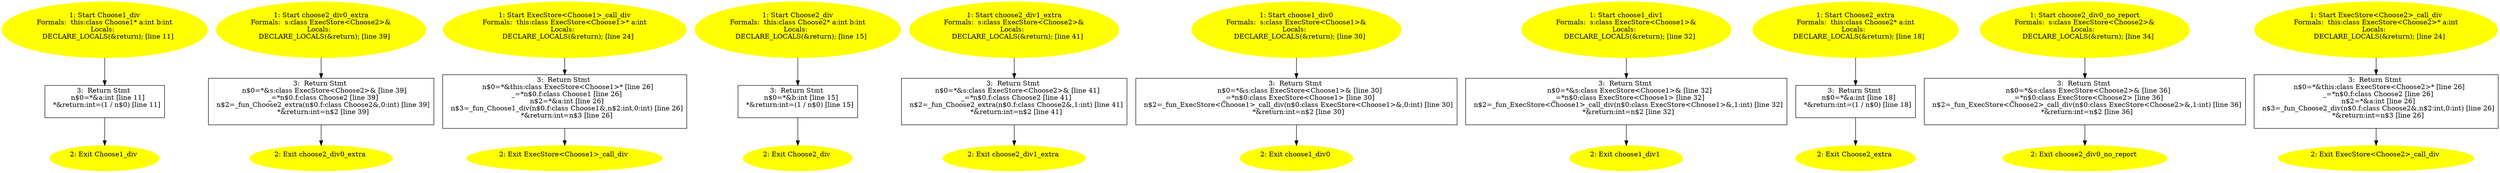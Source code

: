 /* @generated */
digraph iCFG {
"Choose1_div(_ZN7Choose13divEii).f22f2a350e96f632ebb72f7d56221ca0_3" [label="3:  Return Stmt \n   n$0=*&a:int [line 11]\n  *&return:int=(1 / n$0) [line 11]\n " shape="box"]
	

	 "Choose1_div(_ZN7Choose13divEii).f22f2a350e96f632ebb72f7d56221ca0_3" -> "Choose1_div(_ZN7Choose13divEii).f22f2a350e96f632ebb72f7d56221ca0_2" ;
"Choose1_div(_ZN7Choose13divEii).f22f2a350e96f632ebb72f7d56221ca0_2" [label="2: Exit Choose1_div \n  " color=yellow style=filled]
	

"Choose1_div(_ZN7Choose13divEii).f22f2a350e96f632ebb72f7d56221ca0_1" [label="1: Start Choose1_div\nFormals:  this:class Choose1* a:int b:int\nLocals:  \n   DECLARE_LOCALS(&return); [line 11]\n " color=yellow style=filled]
	

	 "Choose1_div(_ZN7Choose13divEii).f22f2a350e96f632ebb72f7d56221ca0_1" -> "Choose1_div(_ZN7Choose13divEii).f22f2a350e96f632ebb72f7d56221ca0_3" ;
"choose2_div0_extra{d41d8cd98f00b204e9800998ecf8427e_Z18choose2_div0_extraR9ExecStoreI7Choose2E}.721593cbc024965ab3b0548e4965736e_3" [label="3:  Return Stmt \n   n$0=*&s:class ExecStore<Choose2>& [line 39]\n  _=*n$0.f:class Choose2 [line 39]\n  n$2=_fun_Choose2_extra(n$0.f:class Choose2&,0:int) [line 39]\n  *&return:int=n$2 [line 39]\n " shape="box"]
	

	 "choose2_div0_extra{d41d8cd98f00b204e9800998ecf8427e_Z18choose2_div0_extraR9ExecStoreI7Choose2E}.721593cbc024965ab3b0548e4965736e_3" -> "choose2_div0_extra{d41d8cd98f00b204e9800998ecf8427e_Z18choose2_div0_extraR9ExecStoreI7Choose2E}.721593cbc024965ab3b0548e4965736e_2" ;
"choose2_div0_extra{d41d8cd98f00b204e9800998ecf8427e_Z18choose2_div0_extraR9ExecStoreI7Choose2E}.721593cbc024965ab3b0548e4965736e_2" [label="2: Exit choose2_div0_extra \n  " color=yellow style=filled]
	

"choose2_div0_extra{d41d8cd98f00b204e9800998ecf8427e_Z18choose2_div0_extraR9ExecStoreI7Choose2E}.721593cbc024965ab3b0548e4965736e_1" [label="1: Start choose2_div0_extra\nFormals:  s:class ExecStore<Choose2>&\nLocals:  \n   DECLARE_LOCALS(&return); [line 39]\n " color=yellow style=filled]
	

	 "choose2_div0_extra{d41d8cd98f00b204e9800998ecf8427e_Z18choose2_div0_extraR9ExecStoreI7Choose2E}.721593cbc024965ab3b0548e4965736e_1" -> "choose2_div0_extra{d41d8cd98f00b204e9800998ecf8427e_Z18choose2_div0_extraR9ExecStoreI7Choose2E}.721593cbc024965ab3b0548e4965736e_3" ;
"ExecStore<Choose1>_call_div(_ZN9ExecStoreI7Choose1E8call_divEi).840ca4846e71ff99ee7467f0528a7e6d_3" [label="3:  Return Stmt \n   n$0=*&this:class ExecStore<Choose1>* [line 26]\n  _=*n$0.f:class Choose1 [line 26]\n  n$2=*&a:int [line 26]\n  n$3=_fun_Choose1_div(n$0.f:class Choose1&,n$2:int,0:int) [line 26]\n  *&return:int=n$3 [line 26]\n " shape="box"]
	

	 "ExecStore<Choose1>_call_div(_ZN9ExecStoreI7Choose1E8call_divEi).840ca4846e71ff99ee7467f0528a7e6d_3" -> "ExecStore<Choose1>_call_div(_ZN9ExecStoreI7Choose1E8call_divEi).840ca4846e71ff99ee7467f0528a7e6d_2" ;
"ExecStore<Choose1>_call_div(_ZN9ExecStoreI7Choose1E8call_divEi).840ca4846e71ff99ee7467f0528a7e6d_2" [label="2: Exit ExecStore<Choose1>_call_div \n  " color=yellow style=filled]
	

"ExecStore<Choose1>_call_div(_ZN9ExecStoreI7Choose1E8call_divEi).840ca4846e71ff99ee7467f0528a7e6d_1" [label="1: Start ExecStore<Choose1>_call_div\nFormals:  this:class ExecStore<Choose1>* a:int\nLocals:  \n   DECLARE_LOCALS(&return); [line 24]\n " color=yellow style=filled]
	

	 "ExecStore<Choose1>_call_div(_ZN9ExecStoreI7Choose1E8call_divEi).840ca4846e71ff99ee7467f0528a7e6d_1" -> "ExecStore<Choose1>_call_div(_ZN9ExecStoreI7Choose1E8call_divEi).840ca4846e71ff99ee7467f0528a7e6d_3" ;
"Choose2_div(_ZN7Choose23divEii).b3bfa51252d1e05d2bcbaa883dc48469_3" [label="3:  Return Stmt \n   n$0=*&b:int [line 15]\n  *&return:int=(1 / n$0) [line 15]\n " shape="box"]
	

	 "Choose2_div(_ZN7Choose23divEii).b3bfa51252d1e05d2bcbaa883dc48469_3" -> "Choose2_div(_ZN7Choose23divEii).b3bfa51252d1e05d2bcbaa883dc48469_2" ;
"Choose2_div(_ZN7Choose23divEii).b3bfa51252d1e05d2bcbaa883dc48469_2" [label="2: Exit Choose2_div \n  " color=yellow style=filled]
	

"Choose2_div(_ZN7Choose23divEii).b3bfa51252d1e05d2bcbaa883dc48469_1" [label="1: Start Choose2_div\nFormals:  this:class Choose2* a:int b:int\nLocals:  \n   DECLARE_LOCALS(&return); [line 15]\n " color=yellow style=filled]
	

	 "Choose2_div(_ZN7Choose23divEii).b3bfa51252d1e05d2bcbaa883dc48469_1" -> "Choose2_div(_ZN7Choose23divEii).b3bfa51252d1e05d2bcbaa883dc48469_3" ;
"choose2_div1_extra{d41d8cd98f00b204e9800998ecf8427e_Z18choose2_div1_extraR9ExecStoreI7Choose2E}.a6b3699eb510ee435479cc4b6e211b19_3" [label="3:  Return Stmt \n   n$0=*&s:class ExecStore<Choose2>& [line 41]\n  _=*n$0.f:class Choose2 [line 41]\n  n$2=_fun_Choose2_extra(n$0.f:class Choose2&,1:int) [line 41]\n  *&return:int=n$2 [line 41]\n " shape="box"]
	

	 "choose2_div1_extra{d41d8cd98f00b204e9800998ecf8427e_Z18choose2_div1_extraR9ExecStoreI7Choose2E}.a6b3699eb510ee435479cc4b6e211b19_3" -> "choose2_div1_extra{d41d8cd98f00b204e9800998ecf8427e_Z18choose2_div1_extraR9ExecStoreI7Choose2E}.a6b3699eb510ee435479cc4b6e211b19_2" ;
"choose2_div1_extra{d41d8cd98f00b204e9800998ecf8427e_Z18choose2_div1_extraR9ExecStoreI7Choose2E}.a6b3699eb510ee435479cc4b6e211b19_2" [label="2: Exit choose2_div1_extra \n  " color=yellow style=filled]
	

"choose2_div1_extra{d41d8cd98f00b204e9800998ecf8427e_Z18choose2_div1_extraR9ExecStoreI7Choose2E}.a6b3699eb510ee435479cc4b6e211b19_1" [label="1: Start choose2_div1_extra\nFormals:  s:class ExecStore<Choose2>&\nLocals:  \n   DECLARE_LOCALS(&return); [line 41]\n " color=yellow style=filled]
	

	 "choose2_div1_extra{d41d8cd98f00b204e9800998ecf8427e_Z18choose2_div1_extraR9ExecStoreI7Choose2E}.a6b3699eb510ee435479cc4b6e211b19_1" -> "choose2_div1_extra{d41d8cd98f00b204e9800998ecf8427e_Z18choose2_div1_extraR9ExecStoreI7Choose2E}.a6b3699eb510ee435479cc4b6e211b19_3" ;
"choose1_div0{d41d8cd98f00b204e9800998ecf8427e_Z12choose1_div0R9ExecStoreI7Choose1E}.a6a16596942dbde5c23f464e9dc91ed5_3" [label="3:  Return Stmt \n   n$0=*&s:class ExecStore<Choose1>& [line 30]\n  _=*n$0:class ExecStore<Choose1> [line 30]\n  n$2=_fun_ExecStore<Choose1>_call_div(n$0:class ExecStore<Choose1>&,0:int) [line 30]\n  *&return:int=n$2 [line 30]\n " shape="box"]
	

	 "choose1_div0{d41d8cd98f00b204e9800998ecf8427e_Z12choose1_div0R9ExecStoreI7Choose1E}.a6a16596942dbde5c23f464e9dc91ed5_3" -> "choose1_div0{d41d8cd98f00b204e9800998ecf8427e_Z12choose1_div0R9ExecStoreI7Choose1E}.a6a16596942dbde5c23f464e9dc91ed5_2" ;
"choose1_div0{d41d8cd98f00b204e9800998ecf8427e_Z12choose1_div0R9ExecStoreI7Choose1E}.a6a16596942dbde5c23f464e9dc91ed5_2" [label="2: Exit choose1_div0 \n  " color=yellow style=filled]
	

"choose1_div0{d41d8cd98f00b204e9800998ecf8427e_Z12choose1_div0R9ExecStoreI7Choose1E}.a6a16596942dbde5c23f464e9dc91ed5_1" [label="1: Start choose1_div0\nFormals:  s:class ExecStore<Choose1>&\nLocals:  \n   DECLARE_LOCALS(&return); [line 30]\n " color=yellow style=filled]
	

	 "choose1_div0{d41d8cd98f00b204e9800998ecf8427e_Z12choose1_div0R9ExecStoreI7Choose1E}.a6a16596942dbde5c23f464e9dc91ed5_1" -> "choose1_div0{d41d8cd98f00b204e9800998ecf8427e_Z12choose1_div0R9ExecStoreI7Choose1E}.a6a16596942dbde5c23f464e9dc91ed5_3" ;
"choose1_div1{d41d8cd98f00b204e9800998ecf8427e_Z12choose1_div1R9ExecStoreI7Choose1E}.b0a74336c603403c0854f0df9f8f54e7_3" [label="3:  Return Stmt \n   n$0=*&s:class ExecStore<Choose1>& [line 32]\n  _=*n$0:class ExecStore<Choose1> [line 32]\n  n$2=_fun_ExecStore<Choose1>_call_div(n$0:class ExecStore<Choose1>&,1:int) [line 32]\n  *&return:int=n$2 [line 32]\n " shape="box"]
	

	 "choose1_div1{d41d8cd98f00b204e9800998ecf8427e_Z12choose1_div1R9ExecStoreI7Choose1E}.b0a74336c603403c0854f0df9f8f54e7_3" -> "choose1_div1{d41d8cd98f00b204e9800998ecf8427e_Z12choose1_div1R9ExecStoreI7Choose1E}.b0a74336c603403c0854f0df9f8f54e7_2" ;
"choose1_div1{d41d8cd98f00b204e9800998ecf8427e_Z12choose1_div1R9ExecStoreI7Choose1E}.b0a74336c603403c0854f0df9f8f54e7_2" [label="2: Exit choose1_div1 \n  " color=yellow style=filled]
	

"choose1_div1{d41d8cd98f00b204e9800998ecf8427e_Z12choose1_div1R9ExecStoreI7Choose1E}.b0a74336c603403c0854f0df9f8f54e7_1" [label="1: Start choose1_div1\nFormals:  s:class ExecStore<Choose1>&\nLocals:  \n   DECLARE_LOCALS(&return); [line 32]\n " color=yellow style=filled]
	

	 "choose1_div1{d41d8cd98f00b204e9800998ecf8427e_Z12choose1_div1R9ExecStoreI7Choose1E}.b0a74336c603403c0854f0df9f8f54e7_1" -> "choose1_div1{d41d8cd98f00b204e9800998ecf8427e_Z12choose1_div1R9ExecStoreI7Choose1E}.b0a74336c603403c0854f0df9f8f54e7_3" ;
"Choose2_extra(_ZN7Choose25extraEi).f0099dd33f69192f8ba7198c3e0d5ccb_3" [label="3:  Return Stmt \n   n$0=*&a:int [line 18]\n  *&return:int=(1 / n$0) [line 18]\n " shape="box"]
	

	 "Choose2_extra(_ZN7Choose25extraEi).f0099dd33f69192f8ba7198c3e0d5ccb_3" -> "Choose2_extra(_ZN7Choose25extraEi).f0099dd33f69192f8ba7198c3e0d5ccb_2" ;
"Choose2_extra(_ZN7Choose25extraEi).f0099dd33f69192f8ba7198c3e0d5ccb_2" [label="2: Exit Choose2_extra \n  " color=yellow style=filled]
	

"Choose2_extra(_ZN7Choose25extraEi).f0099dd33f69192f8ba7198c3e0d5ccb_1" [label="1: Start Choose2_extra\nFormals:  this:class Choose2* a:int\nLocals:  \n   DECLARE_LOCALS(&return); [line 18]\n " color=yellow style=filled]
	

	 "Choose2_extra(_ZN7Choose25extraEi).f0099dd33f69192f8ba7198c3e0d5ccb_1" -> "Choose2_extra(_ZN7Choose25extraEi).f0099dd33f69192f8ba7198c3e0d5ccb_3" ;
"choose2_div0_no_report{d41d8cd98f00b204e9800998ecf8427e_Z22choose2_div0_no_reportR9ExecStoreI7Choose.cc8baf8186a467da09c1eef209de6350_3" [label="3:  Return Stmt \n   n$0=*&s:class ExecStore<Choose2>& [line 36]\n  _=*n$0:class ExecStore<Choose2> [line 36]\n  n$2=_fun_ExecStore<Choose2>_call_div(n$0:class ExecStore<Choose2>&,1:int) [line 36]\n  *&return:int=n$2 [line 36]\n " shape="box"]
	

	 "choose2_div0_no_report{d41d8cd98f00b204e9800998ecf8427e_Z22choose2_div0_no_reportR9ExecStoreI7Choose.cc8baf8186a467da09c1eef209de6350_3" -> "choose2_div0_no_report{d41d8cd98f00b204e9800998ecf8427e_Z22choose2_div0_no_reportR9ExecStoreI7Choose.cc8baf8186a467da09c1eef209de6350_2" ;
"choose2_div0_no_report{d41d8cd98f00b204e9800998ecf8427e_Z22choose2_div0_no_reportR9ExecStoreI7Choose.cc8baf8186a467da09c1eef209de6350_2" [label="2: Exit choose2_div0_no_report \n  " color=yellow style=filled]
	

"choose2_div0_no_report{d41d8cd98f00b204e9800998ecf8427e_Z22choose2_div0_no_reportR9ExecStoreI7Choose.cc8baf8186a467da09c1eef209de6350_1" [label="1: Start choose2_div0_no_report\nFormals:  s:class ExecStore<Choose2>&\nLocals:  \n   DECLARE_LOCALS(&return); [line 34]\n " color=yellow style=filled]
	

	 "choose2_div0_no_report{d41d8cd98f00b204e9800998ecf8427e_Z22choose2_div0_no_reportR9ExecStoreI7Choose.cc8baf8186a467da09c1eef209de6350_1" -> "choose2_div0_no_report{d41d8cd98f00b204e9800998ecf8427e_Z22choose2_div0_no_reportR9ExecStoreI7Choose.cc8baf8186a467da09c1eef209de6350_3" ;
"ExecStore<Choose2>_call_div(_ZN9ExecStoreI7Choose2E8call_divEi).70f4e90b34ea10f0f2eb5f520f1ebdbf_3" [label="3:  Return Stmt \n   n$0=*&this:class ExecStore<Choose2>* [line 26]\n  _=*n$0.f:class Choose2 [line 26]\n  n$2=*&a:int [line 26]\n  n$3=_fun_Choose2_div(n$0.f:class Choose2&,n$2:int,0:int) [line 26]\n  *&return:int=n$3 [line 26]\n " shape="box"]
	

	 "ExecStore<Choose2>_call_div(_ZN9ExecStoreI7Choose2E8call_divEi).70f4e90b34ea10f0f2eb5f520f1ebdbf_3" -> "ExecStore<Choose2>_call_div(_ZN9ExecStoreI7Choose2E8call_divEi).70f4e90b34ea10f0f2eb5f520f1ebdbf_2" ;
"ExecStore<Choose2>_call_div(_ZN9ExecStoreI7Choose2E8call_divEi).70f4e90b34ea10f0f2eb5f520f1ebdbf_2" [label="2: Exit ExecStore<Choose2>_call_div \n  " color=yellow style=filled]
	

"ExecStore<Choose2>_call_div(_ZN9ExecStoreI7Choose2E8call_divEi).70f4e90b34ea10f0f2eb5f520f1ebdbf_1" [label="1: Start ExecStore<Choose2>_call_div\nFormals:  this:class ExecStore<Choose2>* a:int\nLocals:  \n   DECLARE_LOCALS(&return); [line 24]\n " color=yellow style=filled]
	

	 "ExecStore<Choose2>_call_div(_ZN9ExecStoreI7Choose2E8call_divEi).70f4e90b34ea10f0f2eb5f520f1ebdbf_1" -> "ExecStore<Choose2>_call_div(_ZN9ExecStoreI7Choose2E8call_divEi).70f4e90b34ea10f0f2eb5f520f1ebdbf_3" ;
}
